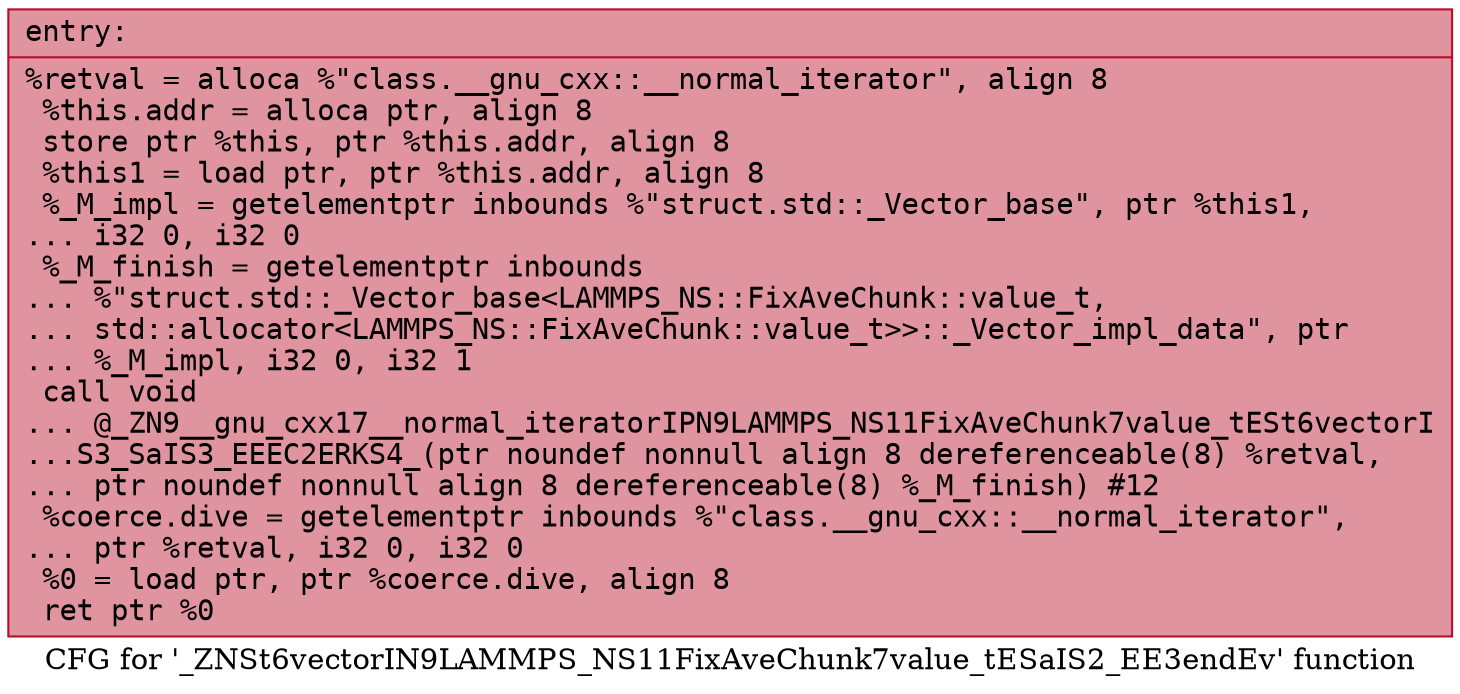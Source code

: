 digraph "CFG for '_ZNSt6vectorIN9LAMMPS_NS11FixAveChunk7value_tESaIS2_EE3endEv' function" {
	label="CFG for '_ZNSt6vectorIN9LAMMPS_NS11FixAveChunk7value_tESaIS2_EE3endEv' function";

	Node0x56128945f250 [shape=record,color="#b70d28ff", style=filled, fillcolor="#b70d2870" fontname="Courier",label="{entry:\l|  %retval = alloca %\"class.__gnu_cxx::__normal_iterator\", align 8\l  %this.addr = alloca ptr, align 8\l  store ptr %this, ptr %this.addr, align 8\l  %this1 = load ptr, ptr %this.addr, align 8\l  %_M_impl = getelementptr inbounds %\"struct.std::_Vector_base\", ptr %this1,\l... i32 0, i32 0\l  %_M_finish = getelementptr inbounds\l... %\"struct.std::_Vector_base\<LAMMPS_NS::FixAveChunk::value_t,\l... std::allocator\<LAMMPS_NS::FixAveChunk::value_t\>\>::_Vector_impl_data\", ptr\l... %_M_impl, i32 0, i32 1\l  call void\l... @_ZN9__gnu_cxx17__normal_iteratorIPN9LAMMPS_NS11FixAveChunk7value_tESt6vectorI\l...S3_SaIS3_EEEC2ERKS4_(ptr noundef nonnull align 8 dereferenceable(8) %retval,\l... ptr noundef nonnull align 8 dereferenceable(8) %_M_finish) #12\l  %coerce.dive = getelementptr inbounds %\"class.__gnu_cxx::__normal_iterator\",\l... ptr %retval, i32 0, i32 0\l  %0 = load ptr, ptr %coerce.dive, align 8\l  ret ptr %0\l}"];
}
